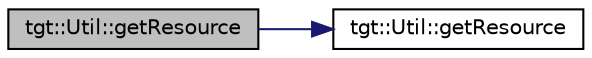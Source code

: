 digraph "tgt::Util::getResource"
{
 // LATEX_PDF_SIZE
  edge [fontname="Helvetica",fontsize="10",labelfontname="Helvetica",labelfontsize="10"];
  node [fontname="Helvetica",fontsize="10",shape=record];
  rankdir="LR";
  Node1 [label="tgt::Util::getResource",height=0.2,width=0.4,color="black", fillcolor="grey75", style="filled", fontcolor="black",tooltip=" "];
  Node1 -> Node2 [color="midnightblue",fontsize="10",style="solid"];
  Node2 [label="tgt::Util::getResource",height=0.2,width=0.4,color="black", fillcolor="white", style="filled",URL="$namespacetgt_1_1_util.html#a7b35e27282551b04fb6b053a928ef175",tooltip=" "];
}
